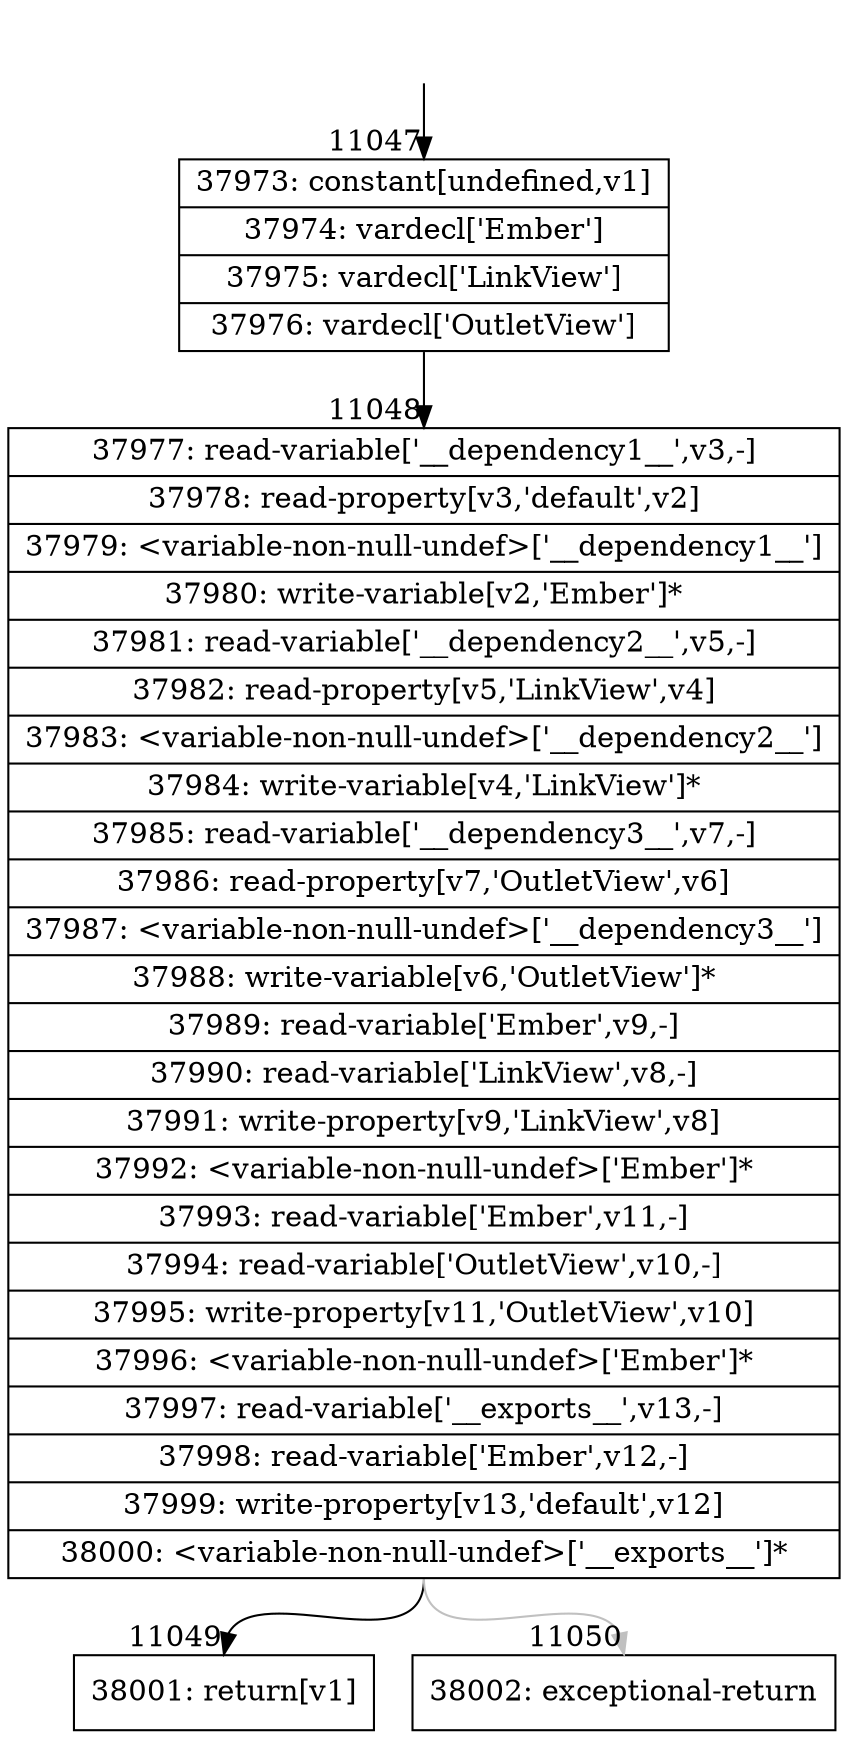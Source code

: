 digraph {
rankdir="TD"
BB_entry917[shape=none,label=""];
BB_entry917 -> BB11047 [tailport=s, headport=n, headlabel="    11047"]
BB11047 [shape=record label="{37973: constant[undefined,v1]|37974: vardecl['Ember']|37975: vardecl['LinkView']|37976: vardecl['OutletView']}" ] 
BB11047 -> BB11048 [tailport=s, headport=n, headlabel="      11048"]
BB11048 [shape=record label="{37977: read-variable['__dependency1__',v3,-]|37978: read-property[v3,'default',v2]|37979: \<variable-non-null-undef\>['__dependency1__']|37980: write-variable[v2,'Ember']*|37981: read-variable['__dependency2__',v5,-]|37982: read-property[v5,'LinkView',v4]|37983: \<variable-non-null-undef\>['__dependency2__']|37984: write-variable[v4,'LinkView']*|37985: read-variable['__dependency3__',v7,-]|37986: read-property[v7,'OutletView',v6]|37987: \<variable-non-null-undef\>['__dependency3__']|37988: write-variable[v6,'OutletView']*|37989: read-variable['Ember',v9,-]|37990: read-variable['LinkView',v8,-]|37991: write-property[v9,'LinkView',v8]|37992: \<variable-non-null-undef\>['Ember']*|37993: read-variable['Ember',v11,-]|37994: read-variable['OutletView',v10,-]|37995: write-property[v11,'OutletView',v10]|37996: \<variable-non-null-undef\>['Ember']*|37997: read-variable['__exports__',v13,-]|37998: read-variable['Ember',v12,-]|37999: write-property[v13,'default',v12]|38000: \<variable-non-null-undef\>['__exports__']*}" ] 
BB11048 -> BB11049 [tailport=s, headport=n, headlabel="      11049"]
BB11048 -> BB11050 [tailport=s, headport=n, color=gray, headlabel="      11050"]
BB11049 [shape=record label="{38001: return[v1]}" ] 
BB11050 [shape=record label="{38002: exceptional-return}" ] 
//#$~ 20092
}
